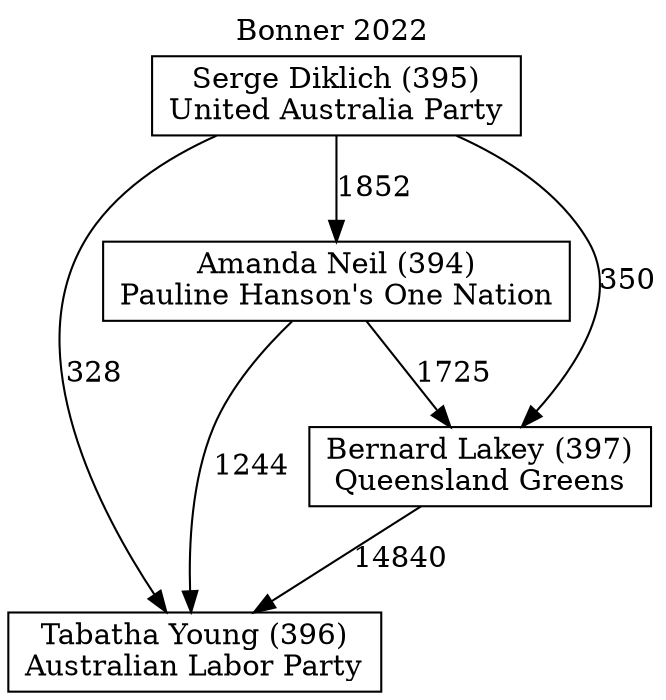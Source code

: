 // House preference flow
digraph "Tabatha Young (396)_Bonner_2022" {
	graph [label="Bonner 2022" labelloc=t mclimit=10]
	node [shape=box]
	"Tabatha Young (396)" [label="Tabatha Young (396)
Australian Labor Party"]
	"Amanda Neil (394)" [label="Amanda Neil (394)
Pauline Hanson's One Nation"]
	"Bernard Lakey (397)" [label="Bernard Lakey (397)
Queensland Greens"]
	"Serge Diklich (395)" [label="Serge Diklich (395)
United Australia Party"]
	"Bernard Lakey (397)" -> "Tabatha Young (396)" [label=14840]
	"Serge Diklich (395)" -> "Tabatha Young (396)" [label=328]
	"Amanda Neil (394)" -> "Bernard Lakey (397)" [label=1725]
	"Serge Diklich (395)" -> "Bernard Lakey (397)" [label=350]
	"Amanda Neil (394)" -> "Tabatha Young (396)" [label=1244]
	"Serge Diklich (395)" -> "Amanda Neil (394)" [label=1852]
}
